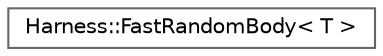 digraph "类继承关系图"
{
 // LATEX_PDF_SIZE
  bgcolor="transparent";
  edge [fontname=Helvetica,fontsize=10,labelfontname=Helvetica,labelfontsize=10];
  node [fontname=Helvetica,fontsize=10,shape=box,height=0.2,width=0.4];
  rankdir="LR";
  Node0 [id="Node000000",label="Harness::FastRandomBody\< T \>",height=0.2,width=0.4,color="grey40", fillcolor="white", style="filled",URL="$class_harness_1_1_fast_random_body.html",tooltip=" "];
}
